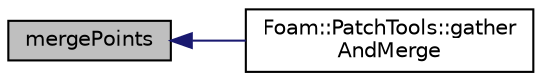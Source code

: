 digraph "mergePoints"
{
  bgcolor="transparent";
  edge [fontname="Helvetica",fontsize="10",labelfontname="Helvetica",labelfontsize="10"];
  node [fontname="Helvetica",fontsize="10",shape=record];
  rankdir="LR";
  Node1 [label="mergePoints",height=0.2,width=0.4,color="black", fillcolor="grey75", style="filled" fontcolor="black"];
  Node1 -> Node2 [dir="back",color="midnightblue",fontsize="10",style="solid",fontname="Helvetica"];
  Node2 [label="Foam::PatchTools::gather\lAndMerge",height=0.2,width=0.4,color="black",URL="$classFoam_1_1PatchTools.html#a5bb23f3c6784eb0278a73cd0297be66a",tooltip="Gather points and faces onto master and merge into single patch. "];
}
